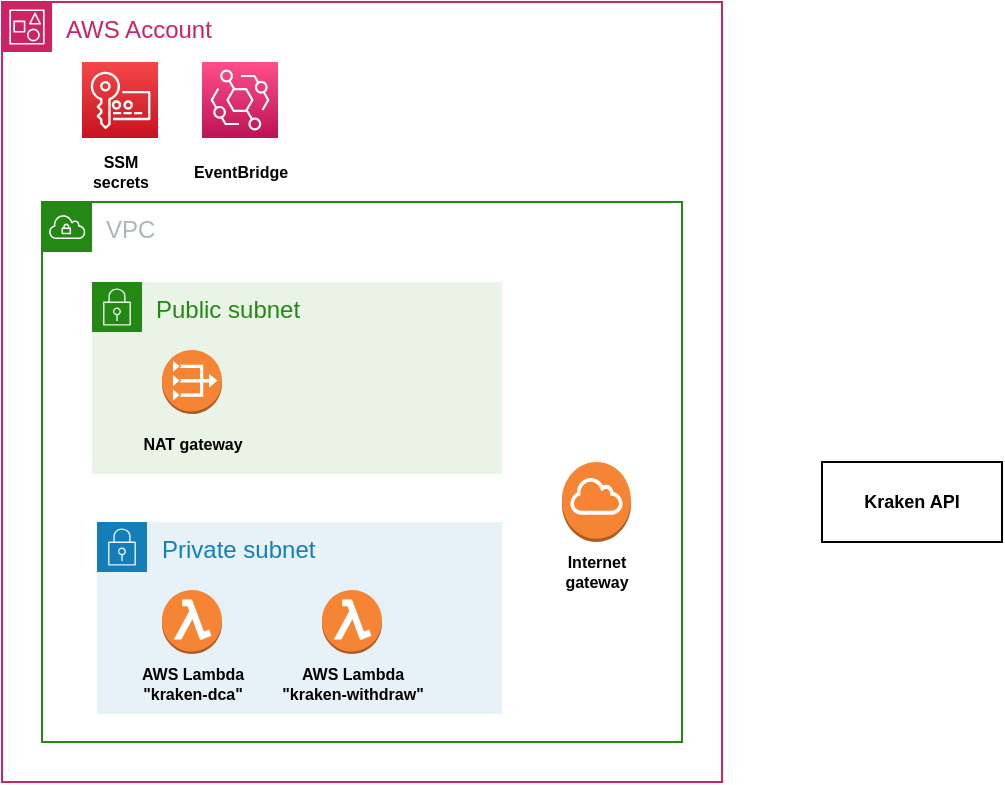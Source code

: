 <mxfile version="20.5.1" type="device"><diagram id="FN5mFd6L5-_Tn89KTH6r" name="Page-1"><mxGraphModel dx="1128" dy="561" grid="0" gridSize="10" guides="0" tooltips="1" connect="1" arrows="1" fold="1" page="1" pageScale="1" pageWidth="827" pageHeight="1169" math="0" shadow="0"><root><mxCell id="0"/><mxCell id="1" parent="0"/><mxCell id="Vt7eVWd_2wSMZWteL6gU-7" value="AWS Account" style="points=[[0,0],[0.25,0],[0.5,0],[0.75,0],[1,0],[1,0.25],[1,0.5],[1,0.75],[1,1],[0.75,1],[0.5,1],[0.25,1],[0,1],[0,0.75],[0,0.5],[0,0.25]];outlineConnect=0;gradientColor=none;html=1;whiteSpace=wrap;fontSize=12;fontStyle=0;container=1;pointerEvents=0;collapsible=0;recursiveResize=0;shape=mxgraph.aws4.group;grIcon=mxgraph.aws4.group_account;strokeColor=#CD2264;fillColor=none;verticalAlign=top;align=left;spacingLeft=30;fontColor=#CD2264;dashed=0;" parent="1" vertex="1"><mxGeometry x="160" y="30" width="360" height="390" as="geometry"/></mxCell><mxCell id="Vt7eVWd_2wSMZWteL6gU-8" value="VPC" style="points=[[0,0],[0.25,0],[0.5,0],[0.75,0],[1,0],[1,0.25],[1,0.5],[1,0.75],[1,1],[0.75,1],[0.5,1],[0.25,1],[0,1],[0,0.75],[0,0.5],[0,0.25]];outlineConnect=0;gradientColor=none;html=1;whiteSpace=wrap;fontSize=12;fontStyle=0;container=1;pointerEvents=0;collapsible=0;recursiveResize=0;shape=mxgraph.aws4.group;grIcon=mxgraph.aws4.group_vpc;strokeColor=#248814;fillColor=none;verticalAlign=top;align=left;spacingLeft=30;fontColor=#AAB7B8;dashed=0;" parent="Vt7eVWd_2wSMZWteL6gU-7" vertex="1"><mxGeometry x="20" y="100" width="320" height="270" as="geometry"/></mxCell><mxCell id="Vt7eVWd_2wSMZWteL6gU-9" value="Public subnet" style="points=[[0,0],[0.25,0],[0.5,0],[0.75,0],[1,0],[1,0.25],[1,0.5],[1,0.75],[1,1],[0.75,1],[0.5,1],[0.25,1],[0,1],[0,0.75],[0,0.5],[0,0.25]];outlineConnect=0;gradientColor=none;html=1;whiteSpace=wrap;fontSize=12;fontStyle=0;container=1;pointerEvents=0;collapsible=0;recursiveResize=0;shape=mxgraph.aws4.group;grIcon=mxgraph.aws4.group_security_group;grStroke=0;strokeColor=#248814;fillColor=#E9F3E6;verticalAlign=top;align=left;spacingLeft=30;fontColor=#248814;dashed=0;" parent="Vt7eVWd_2wSMZWteL6gU-8" vertex="1"><mxGeometry x="25" y="40" width="205" height="96" as="geometry"/></mxCell><mxCell id="O8pM1dztEzhKdCoz7GNm-10" value="" style="outlineConnect=0;dashed=0;verticalLabelPosition=bottom;verticalAlign=top;align=center;html=1;shape=mxgraph.aws3.vpc_nat_gateway;fillColor=#F58534;gradientColor=none;fontSize=9;" parent="Vt7eVWd_2wSMZWteL6gU-9" vertex="1"><mxGeometry x="35" y="34" width="30" height="32" as="geometry"/></mxCell><mxCell id="Vt7eVWd_2wSMZWteL6gU-20" value="&lt;b&gt;NAT gateway&lt;br&gt;&lt;/b&gt;" style="text;html=1;align=center;verticalAlign=middle;resizable=0;points=[];autosize=1;strokeColor=none;fillColor=none;fontSize=8;" parent="Vt7eVWd_2wSMZWteL6gU-9" vertex="1"><mxGeometry x="15" y="71" width="70" height="20" as="geometry"/></mxCell><mxCell id="Vt7eVWd_2wSMZWteL6gU-12" value="Private subnet" style="points=[[0,0],[0.25,0],[0.5,0],[0.75,0],[1,0],[1,0.25],[1,0.5],[1,0.75],[1,1],[0.75,1],[0.5,1],[0.25,1],[0,1],[0,0.75],[0,0.5],[0,0.25]];outlineConnect=0;gradientColor=none;html=1;whiteSpace=wrap;fontSize=12;fontStyle=0;container=1;pointerEvents=0;collapsible=0;recursiveResize=0;shape=mxgraph.aws4.group;grIcon=mxgraph.aws4.group_security_group;grStroke=0;strokeColor=#147EBA;fillColor=#E6F2F8;verticalAlign=top;align=left;spacingLeft=30;fontColor=#147EBA;dashed=0;" parent="Vt7eVWd_2wSMZWteL6gU-8" vertex="1"><mxGeometry x="27.5" y="160" width="202.5" height="96" as="geometry"/></mxCell><mxCell id="O8pM1dztEzhKdCoz7GNm-11" value="" style="outlineConnect=0;dashed=0;verticalLabelPosition=bottom;verticalAlign=top;align=center;html=1;shape=mxgraph.aws3.lambda_function;fillColor=#F58534;gradientColor=none;fontSize=9;" parent="Vt7eVWd_2wSMZWteL6gU-12" vertex="1"><mxGeometry x="32.5" y="34" width="30" height="32" as="geometry"/></mxCell><mxCell id="Vt7eVWd_2wSMZWteL6gU-17" value="&lt;b&gt;AWS Lambda&lt;br&gt;&quot;kraken-dca&quot;&lt;br&gt;&lt;/b&gt;" style="text;html=1;align=center;verticalAlign=middle;resizable=0;points=[];autosize=1;strokeColor=none;fillColor=none;fontSize=8;" parent="Vt7eVWd_2wSMZWteL6gU-12" vertex="1"><mxGeometry x="12.5" y="66" width="70" height="30" as="geometry"/></mxCell><mxCell id="Vt7eVWd_2wSMZWteL6gU-18" value="" style="outlineConnect=0;dashed=0;verticalLabelPosition=bottom;verticalAlign=top;align=center;html=1;shape=mxgraph.aws3.lambda_function;fillColor=#F58534;gradientColor=none;fontSize=9;" parent="Vt7eVWd_2wSMZWteL6gU-12" vertex="1"><mxGeometry x="112.5" y="34" width="30" height="32" as="geometry"/></mxCell><mxCell id="Vt7eVWd_2wSMZWteL6gU-19" value="&lt;b&gt;AWS Lambda&lt;br&gt;&quot;kraken-withdraw&quot;&lt;br&gt;&lt;/b&gt;" style="text;html=1;align=center;verticalAlign=middle;resizable=0;points=[];autosize=1;strokeColor=none;fillColor=none;fontSize=8;" parent="Vt7eVWd_2wSMZWteL6gU-12" vertex="1"><mxGeometry x="82.5" y="66" width="90" height="30" as="geometry"/></mxCell><mxCell id="Vt7eVWd_2wSMZWteL6gU-13" value="" style="outlineConnect=0;dashed=0;verticalLabelPosition=bottom;verticalAlign=top;align=center;html=1;shape=mxgraph.aws3.internet_gateway;fillColor=#F58534;gradientColor=none;strokeColor=#CC0066;" parent="Vt7eVWd_2wSMZWteL6gU-8" vertex="1"><mxGeometry x="260" y="130" width="34.5" height="40" as="geometry"/></mxCell><mxCell id="Vt7eVWd_2wSMZWteL6gU-14" value="&lt;b style=&quot;font-size: 8px;&quot;&gt;&lt;font style=&quot;font-size: 8px;&quot;&gt;Internet &lt;br style=&quot;font-size: 8px;&quot;&gt;gateway&lt;/font&gt;&lt;/b&gt;" style="text;html=1;align=center;verticalAlign=middle;resizable=0;points=[];autosize=1;strokeColor=none;fillColor=none;fontSize=8;" parent="Vt7eVWd_2wSMZWteL6gU-8" vertex="1"><mxGeometry x="247.25" y="170" width="60" height="30" as="geometry"/></mxCell><mxCell id="O8pM1dztEzhKdCoz7GNm-12" value="" style="sketch=0;points=[[0,0,0],[0.25,0,0],[0.5,0,0],[0.75,0,0],[1,0,0],[0,1,0],[0.25,1,0],[0.5,1,0],[0.75,1,0],[1,1,0],[0,0.25,0],[0,0.5,0],[0,0.75,0],[1,0.25,0],[1,0.5,0],[1,0.75,0]];outlineConnect=0;fontColor=#232F3E;gradientColor=#F54749;gradientDirection=north;fillColor=#C7131F;strokeColor=#ffffff;dashed=0;verticalLabelPosition=bottom;verticalAlign=top;align=center;html=1;fontSize=12;fontStyle=0;aspect=fixed;shape=mxgraph.aws4.resourceIcon;resIcon=mxgraph.aws4.key_management_service;" parent="Vt7eVWd_2wSMZWteL6gU-7" vertex="1"><mxGeometry x="40" y="30" width="38" height="38" as="geometry"/></mxCell><mxCell id="O8pM1dztEzhKdCoz7GNm-13" value="" style="sketch=0;points=[[0,0,0],[0.25,0,0],[0.5,0,0],[0.75,0,0],[1,0,0],[0,1,0],[0.25,1,0],[0.5,1,0],[0.75,1,0],[1,1,0],[0,0.25,0],[0,0.5,0],[0,0.75,0],[1,0.25,0],[1,0.5,0],[1,0.75,0]];outlineConnect=0;fontColor=#232F3E;gradientColor=#FF4F8B;gradientDirection=north;fillColor=#BC1356;strokeColor=#ffffff;dashed=0;verticalLabelPosition=bottom;verticalAlign=top;align=center;html=1;fontSize=12;fontStyle=0;aspect=fixed;shape=mxgraph.aws4.resourceIcon;resIcon=mxgraph.aws4.eventbridge;" parent="Vt7eVWd_2wSMZWteL6gU-7" vertex="1"><mxGeometry x="100" y="30" width="38" height="38" as="geometry"/></mxCell><mxCell id="Cq7ri25AOvJvR-eMdx3p-2" value="&lt;b&gt;SSM &lt;br&gt;secrets&lt;/b&gt;" style="text;html=1;align=center;verticalAlign=middle;resizable=0;points=[];autosize=1;strokeColor=none;fillColor=none;fontSize=8;" parent="Vt7eVWd_2wSMZWteL6gU-7" vertex="1"><mxGeometry x="34" y="70" width="50" height="30" as="geometry"/></mxCell><mxCell id="Cq7ri25AOvJvR-eMdx3p-3" value="&lt;b&gt;EventBridge&lt;/b&gt;" style="text;html=1;align=center;verticalAlign=middle;resizable=0;points=[];autosize=1;strokeColor=none;fillColor=none;fontSize=8;" parent="Vt7eVWd_2wSMZWteL6gU-7" vertex="1"><mxGeometry x="84" y="75" width="70" height="20" as="geometry"/></mxCell><mxCell id="O8pM1dztEzhKdCoz7GNm-14" value="&lt;b&gt;Kraken API&lt;/b&gt;" style="rounded=0;whiteSpace=wrap;html=1;fontSize=9;" parent="1" vertex="1"><mxGeometry x="570" y="260" width="90" height="40" as="geometry"/></mxCell></root></mxGraphModel></diagram></mxfile>